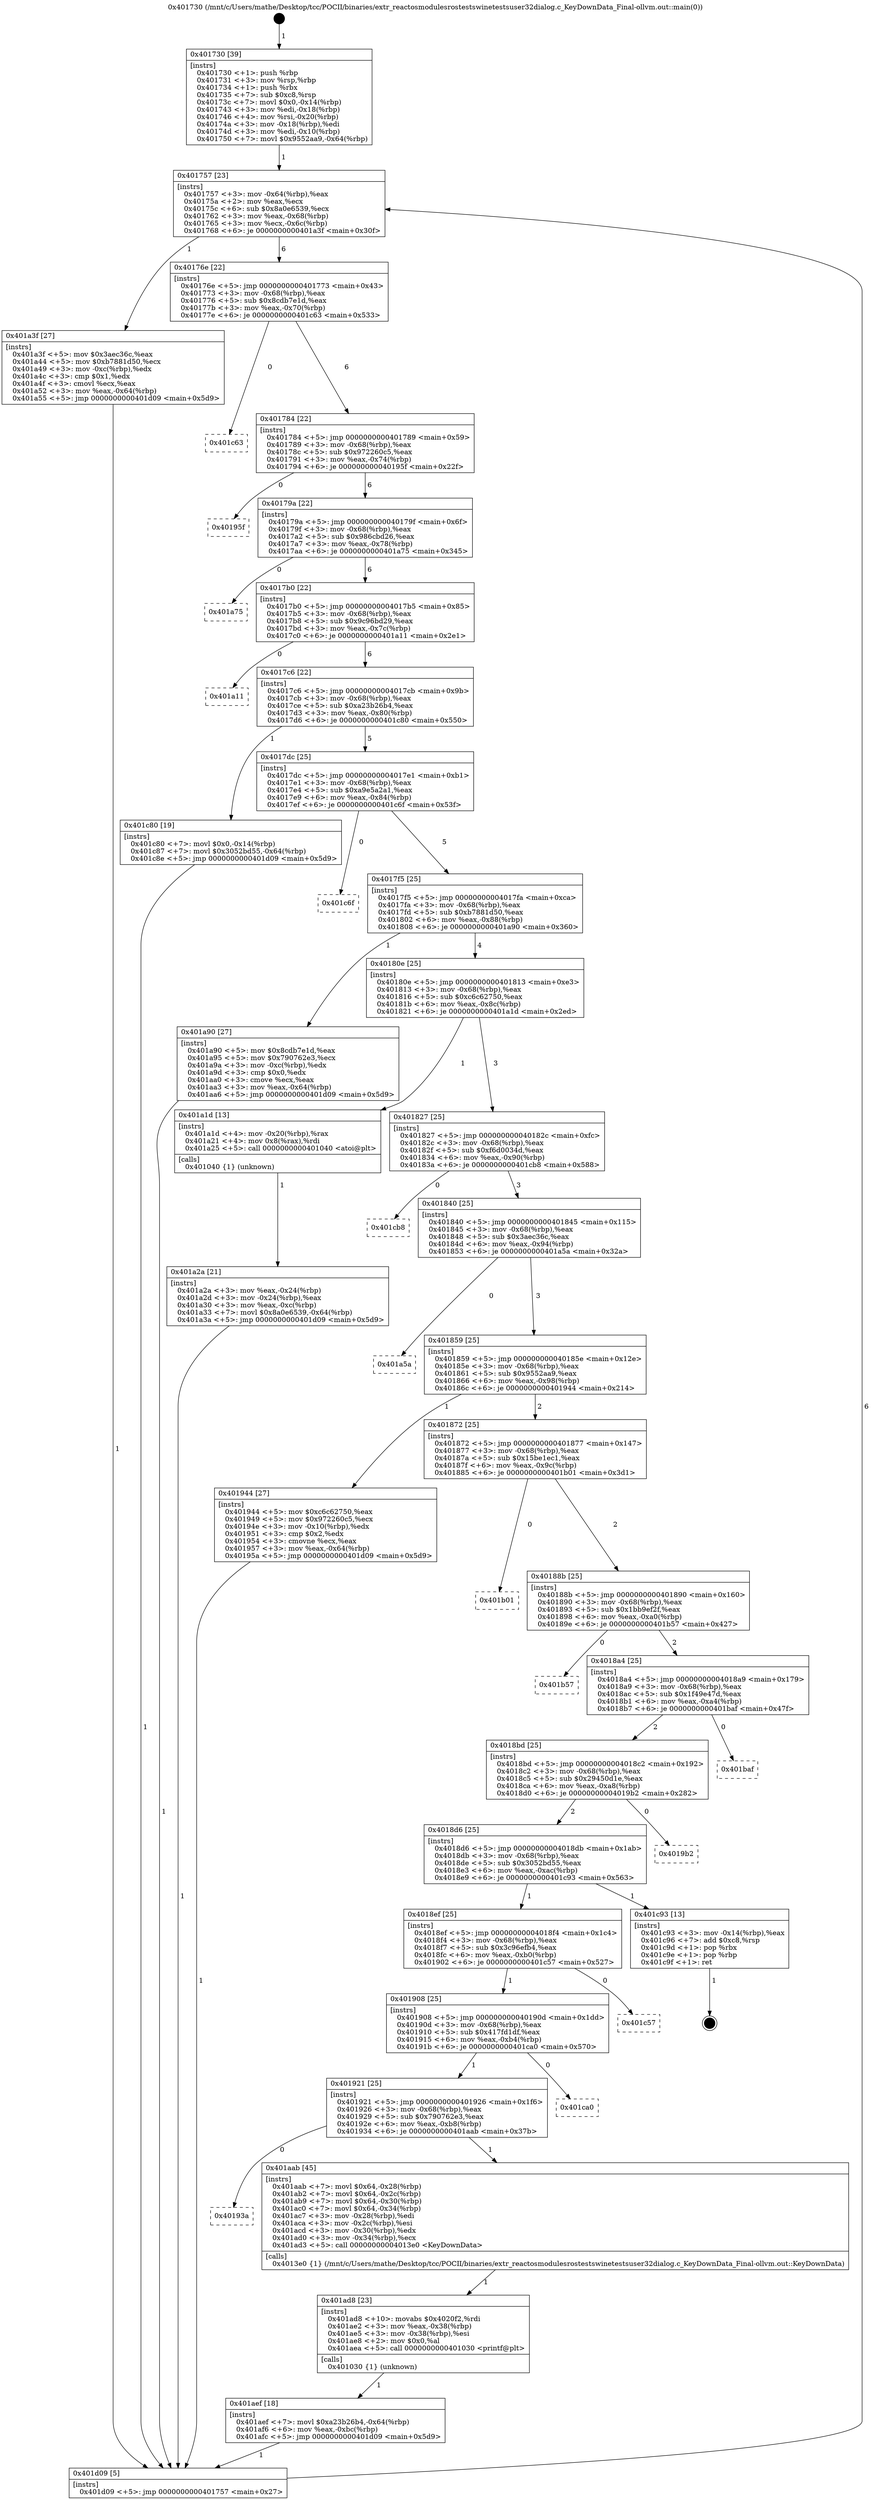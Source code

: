digraph "0x401730" {
  label = "0x401730 (/mnt/c/Users/mathe/Desktop/tcc/POCII/binaries/extr_reactosmodulesrostestswinetestsuser32dialog.c_KeyDownData_Final-ollvm.out::main(0))"
  labelloc = "t"
  node[shape=record]

  Entry [label="",width=0.3,height=0.3,shape=circle,fillcolor=black,style=filled]
  "0x401757" [label="{
     0x401757 [23]\l
     | [instrs]\l
     &nbsp;&nbsp;0x401757 \<+3\>: mov -0x64(%rbp),%eax\l
     &nbsp;&nbsp;0x40175a \<+2\>: mov %eax,%ecx\l
     &nbsp;&nbsp;0x40175c \<+6\>: sub $0x8a0e6539,%ecx\l
     &nbsp;&nbsp;0x401762 \<+3\>: mov %eax,-0x68(%rbp)\l
     &nbsp;&nbsp;0x401765 \<+3\>: mov %ecx,-0x6c(%rbp)\l
     &nbsp;&nbsp;0x401768 \<+6\>: je 0000000000401a3f \<main+0x30f\>\l
  }"]
  "0x401a3f" [label="{
     0x401a3f [27]\l
     | [instrs]\l
     &nbsp;&nbsp;0x401a3f \<+5\>: mov $0x3aec36c,%eax\l
     &nbsp;&nbsp;0x401a44 \<+5\>: mov $0xb7881d50,%ecx\l
     &nbsp;&nbsp;0x401a49 \<+3\>: mov -0xc(%rbp),%edx\l
     &nbsp;&nbsp;0x401a4c \<+3\>: cmp $0x1,%edx\l
     &nbsp;&nbsp;0x401a4f \<+3\>: cmovl %ecx,%eax\l
     &nbsp;&nbsp;0x401a52 \<+3\>: mov %eax,-0x64(%rbp)\l
     &nbsp;&nbsp;0x401a55 \<+5\>: jmp 0000000000401d09 \<main+0x5d9\>\l
  }"]
  "0x40176e" [label="{
     0x40176e [22]\l
     | [instrs]\l
     &nbsp;&nbsp;0x40176e \<+5\>: jmp 0000000000401773 \<main+0x43\>\l
     &nbsp;&nbsp;0x401773 \<+3\>: mov -0x68(%rbp),%eax\l
     &nbsp;&nbsp;0x401776 \<+5\>: sub $0x8cdb7e1d,%eax\l
     &nbsp;&nbsp;0x40177b \<+3\>: mov %eax,-0x70(%rbp)\l
     &nbsp;&nbsp;0x40177e \<+6\>: je 0000000000401c63 \<main+0x533\>\l
  }"]
  Exit [label="",width=0.3,height=0.3,shape=circle,fillcolor=black,style=filled,peripheries=2]
  "0x401c63" [label="{
     0x401c63\l
  }", style=dashed]
  "0x401784" [label="{
     0x401784 [22]\l
     | [instrs]\l
     &nbsp;&nbsp;0x401784 \<+5\>: jmp 0000000000401789 \<main+0x59\>\l
     &nbsp;&nbsp;0x401789 \<+3\>: mov -0x68(%rbp),%eax\l
     &nbsp;&nbsp;0x40178c \<+5\>: sub $0x972260c5,%eax\l
     &nbsp;&nbsp;0x401791 \<+3\>: mov %eax,-0x74(%rbp)\l
     &nbsp;&nbsp;0x401794 \<+6\>: je 000000000040195f \<main+0x22f\>\l
  }"]
  "0x401aef" [label="{
     0x401aef [18]\l
     | [instrs]\l
     &nbsp;&nbsp;0x401aef \<+7\>: movl $0xa23b26b4,-0x64(%rbp)\l
     &nbsp;&nbsp;0x401af6 \<+6\>: mov %eax,-0xbc(%rbp)\l
     &nbsp;&nbsp;0x401afc \<+5\>: jmp 0000000000401d09 \<main+0x5d9\>\l
  }"]
  "0x40195f" [label="{
     0x40195f\l
  }", style=dashed]
  "0x40179a" [label="{
     0x40179a [22]\l
     | [instrs]\l
     &nbsp;&nbsp;0x40179a \<+5\>: jmp 000000000040179f \<main+0x6f\>\l
     &nbsp;&nbsp;0x40179f \<+3\>: mov -0x68(%rbp),%eax\l
     &nbsp;&nbsp;0x4017a2 \<+5\>: sub $0x986cbd26,%eax\l
     &nbsp;&nbsp;0x4017a7 \<+3\>: mov %eax,-0x78(%rbp)\l
     &nbsp;&nbsp;0x4017aa \<+6\>: je 0000000000401a75 \<main+0x345\>\l
  }"]
  "0x401ad8" [label="{
     0x401ad8 [23]\l
     | [instrs]\l
     &nbsp;&nbsp;0x401ad8 \<+10\>: movabs $0x4020f2,%rdi\l
     &nbsp;&nbsp;0x401ae2 \<+3\>: mov %eax,-0x38(%rbp)\l
     &nbsp;&nbsp;0x401ae5 \<+3\>: mov -0x38(%rbp),%esi\l
     &nbsp;&nbsp;0x401ae8 \<+2\>: mov $0x0,%al\l
     &nbsp;&nbsp;0x401aea \<+5\>: call 0000000000401030 \<printf@plt\>\l
     | [calls]\l
     &nbsp;&nbsp;0x401030 \{1\} (unknown)\l
  }"]
  "0x401a75" [label="{
     0x401a75\l
  }", style=dashed]
  "0x4017b0" [label="{
     0x4017b0 [22]\l
     | [instrs]\l
     &nbsp;&nbsp;0x4017b0 \<+5\>: jmp 00000000004017b5 \<main+0x85\>\l
     &nbsp;&nbsp;0x4017b5 \<+3\>: mov -0x68(%rbp),%eax\l
     &nbsp;&nbsp;0x4017b8 \<+5\>: sub $0x9c96bd29,%eax\l
     &nbsp;&nbsp;0x4017bd \<+3\>: mov %eax,-0x7c(%rbp)\l
     &nbsp;&nbsp;0x4017c0 \<+6\>: je 0000000000401a11 \<main+0x2e1\>\l
  }"]
  "0x40193a" [label="{
     0x40193a\l
  }", style=dashed]
  "0x401a11" [label="{
     0x401a11\l
  }", style=dashed]
  "0x4017c6" [label="{
     0x4017c6 [22]\l
     | [instrs]\l
     &nbsp;&nbsp;0x4017c6 \<+5\>: jmp 00000000004017cb \<main+0x9b\>\l
     &nbsp;&nbsp;0x4017cb \<+3\>: mov -0x68(%rbp),%eax\l
     &nbsp;&nbsp;0x4017ce \<+5\>: sub $0xa23b26b4,%eax\l
     &nbsp;&nbsp;0x4017d3 \<+3\>: mov %eax,-0x80(%rbp)\l
     &nbsp;&nbsp;0x4017d6 \<+6\>: je 0000000000401c80 \<main+0x550\>\l
  }"]
  "0x401aab" [label="{
     0x401aab [45]\l
     | [instrs]\l
     &nbsp;&nbsp;0x401aab \<+7\>: movl $0x64,-0x28(%rbp)\l
     &nbsp;&nbsp;0x401ab2 \<+7\>: movl $0x64,-0x2c(%rbp)\l
     &nbsp;&nbsp;0x401ab9 \<+7\>: movl $0x64,-0x30(%rbp)\l
     &nbsp;&nbsp;0x401ac0 \<+7\>: movl $0x64,-0x34(%rbp)\l
     &nbsp;&nbsp;0x401ac7 \<+3\>: mov -0x28(%rbp),%edi\l
     &nbsp;&nbsp;0x401aca \<+3\>: mov -0x2c(%rbp),%esi\l
     &nbsp;&nbsp;0x401acd \<+3\>: mov -0x30(%rbp),%edx\l
     &nbsp;&nbsp;0x401ad0 \<+3\>: mov -0x34(%rbp),%ecx\l
     &nbsp;&nbsp;0x401ad3 \<+5\>: call 00000000004013e0 \<KeyDownData\>\l
     | [calls]\l
     &nbsp;&nbsp;0x4013e0 \{1\} (/mnt/c/Users/mathe/Desktop/tcc/POCII/binaries/extr_reactosmodulesrostestswinetestsuser32dialog.c_KeyDownData_Final-ollvm.out::KeyDownData)\l
  }"]
  "0x401c80" [label="{
     0x401c80 [19]\l
     | [instrs]\l
     &nbsp;&nbsp;0x401c80 \<+7\>: movl $0x0,-0x14(%rbp)\l
     &nbsp;&nbsp;0x401c87 \<+7\>: movl $0x3052bd55,-0x64(%rbp)\l
     &nbsp;&nbsp;0x401c8e \<+5\>: jmp 0000000000401d09 \<main+0x5d9\>\l
  }"]
  "0x4017dc" [label="{
     0x4017dc [25]\l
     | [instrs]\l
     &nbsp;&nbsp;0x4017dc \<+5\>: jmp 00000000004017e1 \<main+0xb1\>\l
     &nbsp;&nbsp;0x4017e1 \<+3\>: mov -0x68(%rbp),%eax\l
     &nbsp;&nbsp;0x4017e4 \<+5\>: sub $0xa9e5a2a1,%eax\l
     &nbsp;&nbsp;0x4017e9 \<+6\>: mov %eax,-0x84(%rbp)\l
     &nbsp;&nbsp;0x4017ef \<+6\>: je 0000000000401c6f \<main+0x53f\>\l
  }"]
  "0x401921" [label="{
     0x401921 [25]\l
     | [instrs]\l
     &nbsp;&nbsp;0x401921 \<+5\>: jmp 0000000000401926 \<main+0x1f6\>\l
     &nbsp;&nbsp;0x401926 \<+3\>: mov -0x68(%rbp),%eax\l
     &nbsp;&nbsp;0x401929 \<+5\>: sub $0x790762e3,%eax\l
     &nbsp;&nbsp;0x40192e \<+6\>: mov %eax,-0xb8(%rbp)\l
     &nbsp;&nbsp;0x401934 \<+6\>: je 0000000000401aab \<main+0x37b\>\l
  }"]
  "0x401c6f" [label="{
     0x401c6f\l
  }", style=dashed]
  "0x4017f5" [label="{
     0x4017f5 [25]\l
     | [instrs]\l
     &nbsp;&nbsp;0x4017f5 \<+5\>: jmp 00000000004017fa \<main+0xca\>\l
     &nbsp;&nbsp;0x4017fa \<+3\>: mov -0x68(%rbp),%eax\l
     &nbsp;&nbsp;0x4017fd \<+5\>: sub $0xb7881d50,%eax\l
     &nbsp;&nbsp;0x401802 \<+6\>: mov %eax,-0x88(%rbp)\l
     &nbsp;&nbsp;0x401808 \<+6\>: je 0000000000401a90 \<main+0x360\>\l
  }"]
  "0x401ca0" [label="{
     0x401ca0\l
  }", style=dashed]
  "0x401a90" [label="{
     0x401a90 [27]\l
     | [instrs]\l
     &nbsp;&nbsp;0x401a90 \<+5\>: mov $0x8cdb7e1d,%eax\l
     &nbsp;&nbsp;0x401a95 \<+5\>: mov $0x790762e3,%ecx\l
     &nbsp;&nbsp;0x401a9a \<+3\>: mov -0xc(%rbp),%edx\l
     &nbsp;&nbsp;0x401a9d \<+3\>: cmp $0x0,%edx\l
     &nbsp;&nbsp;0x401aa0 \<+3\>: cmove %ecx,%eax\l
     &nbsp;&nbsp;0x401aa3 \<+3\>: mov %eax,-0x64(%rbp)\l
     &nbsp;&nbsp;0x401aa6 \<+5\>: jmp 0000000000401d09 \<main+0x5d9\>\l
  }"]
  "0x40180e" [label="{
     0x40180e [25]\l
     | [instrs]\l
     &nbsp;&nbsp;0x40180e \<+5\>: jmp 0000000000401813 \<main+0xe3\>\l
     &nbsp;&nbsp;0x401813 \<+3\>: mov -0x68(%rbp),%eax\l
     &nbsp;&nbsp;0x401816 \<+5\>: sub $0xc6c62750,%eax\l
     &nbsp;&nbsp;0x40181b \<+6\>: mov %eax,-0x8c(%rbp)\l
     &nbsp;&nbsp;0x401821 \<+6\>: je 0000000000401a1d \<main+0x2ed\>\l
  }"]
  "0x401908" [label="{
     0x401908 [25]\l
     | [instrs]\l
     &nbsp;&nbsp;0x401908 \<+5\>: jmp 000000000040190d \<main+0x1dd\>\l
     &nbsp;&nbsp;0x40190d \<+3\>: mov -0x68(%rbp),%eax\l
     &nbsp;&nbsp;0x401910 \<+5\>: sub $0x417fd1df,%eax\l
     &nbsp;&nbsp;0x401915 \<+6\>: mov %eax,-0xb4(%rbp)\l
     &nbsp;&nbsp;0x40191b \<+6\>: je 0000000000401ca0 \<main+0x570\>\l
  }"]
  "0x401a1d" [label="{
     0x401a1d [13]\l
     | [instrs]\l
     &nbsp;&nbsp;0x401a1d \<+4\>: mov -0x20(%rbp),%rax\l
     &nbsp;&nbsp;0x401a21 \<+4\>: mov 0x8(%rax),%rdi\l
     &nbsp;&nbsp;0x401a25 \<+5\>: call 0000000000401040 \<atoi@plt\>\l
     | [calls]\l
     &nbsp;&nbsp;0x401040 \{1\} (unknown)\l
  }"]
  "0x401827" [label="{
     0x401827 [25]\l
     | [instrs]\l
     &nbsp;&nbsp;0x401827 \<+5\>: jmp 000000000040182c \<main+0xfc\>\l
     &nbsp;&nbsp;0x40182c \<+3\>: mov -0x68(%rbp),%eax\l
     &nbsp;&nbsp;0x40182f \<+5\>: sub $0xf6d0034d,%eax\l
     &nbsp;&nbsp;0x401834 \<+6\>: mov %eax,-0x90(%rbp)\l
     &nbsp;&nbsp;0x40183a \<+6\>: je 0000000000401cb8 \<main+0x588\>\l
  }"]
  "0x401c57" [label="{
     0x401c57\l
  }", style=dashed]
  "0x401cb8" [label="{
     0x401cb8\l
  }", style=dashed]
  "0x401840" [label="{
     0x401840 [25]\l
     | [instrs]\l
     &nbsp;&nbsp;0x401840 \<+5\>: jmp 0000000000401845 \<main+0x115\>\l
     &nbsp;&nbsp;0x401845 \<+3\>: mov -0x68(%rbp),%eax\l
     &nbsp;&nbsp;0x401848 \<+5\>: sub $0x3aec36c,%eax\l
     &nbsp;&nbsp;0x40184d \<+6\>: mov %eax,-0x94(%rbp)\l
     &nbsp;&nbsp;0x401853 \<+6\>: je 0000000000401a5a \<main+0x32a\>\l
  }"]
  "0x4018ef" [label="{
     0x4018ef [25]\l
     | [instrs]\l
     &nbsp;&nbsp;0x4018ef \<+5\>: jmp 00000000004018f4 \<main+0x1c4\>\l
     &nbsp;&nbsp;0x4018f4 \<+3\>: mov -0x68(%rbp),%eax\l
     &nbsp;&nbsp;0x4018f7 \<+5\>: sub $0x3c96efb4,%eax\l
     &nbsp;&nbsp;0x4018fc \<+6\>: mov %eax,-0xb0(%rbp)\l
     &nbsp;&nbsp;0x401902 \<+6\>: je 0000000000401c57 \<main+0x527\>\l
  }"]
  "0x401a5a" [label="{
     0x401a5a\l
  }", style=dashed]
  "0x401859" [label="{
     0x401859 [25]\l
     | [instrs]\l
     &nbsp;&nbsp;0x401859 \<+5\>: jmp 000000000040185e \<main+0x12e\>\l
     &nbsp;&nbsp;0x40185e \<+3\>: mov -0x68(%rbp),%eax\l
     &nbsp;&nbsp;0x401861 \<+5\>: sub $0x9552aa9,%eax\l
     &nbsp;&nbsp;0x401866 \<+6\>: mov %eax,-0x98(%rbp)\l
     &nbsp;&nbsp;0x40186c \<+6\>: je 0000000000401944 \<main+0x214\>\l
  }"]
  "0x401c93" [label="{
     0x401c93 [13]\l
     | [instrs]\l
     &nbsp;&nbsp;0x401c93 \<+3\>: mov -0x14(%rbp),%eax\l
     &nbsp;&nbsp;0x401c96 \<+7\>: add $0xc8,%rsp\l
     &nbsp;&nbsp;0x401c9d \<+1\>: pop %rbx\l
     &nbsp;&nbsp;0x401c9e \<+1\>: pop %rbp\l
     &nbsp;&nbsp;0x401c9f \<+1\>: ret\l
  }"]
  "0x401944" [label="{
     0x401944 [27]\l
     | [instrs]\l
     &nbsp;&nbsp;0x401944 \<+5\>: mov $0xc6c62750,%eax\l
     &nbsp;&nbsp;0x401949 \<+5\>: mov $0x972260c5,%ecx\l
     &nbsp;&nbsp;0x40194e \<+3\>: mov -0x10(%rbp),%edx\l
     &nbsp;&nbsp;0x401951 \<+3\>: cmp $0x2,%edx\l
     &nbsp;&nbsp;0x401954 \<+3\>: cmovne %ecx,%eax\l
     &nbsp;&nbsp;0x401957 \<+3\>: mov %eax,-0x64(%rbp)\l
     &nbsp;&nbsp;0x40195a \<+5\>: jmp 0000000000401d09 \<main+0x5d9\>\l
  }"]
  "0x401872" [label="{
     0x401872 [25]\l
     | [instrs]\l
     &nbsp;&nbsp;0x401872 \<+5\>: jmp 0000000000401877 \<main+0x147\>\l
     &nbsp;&nbsp;0x401877 \<+3\>: mov -0x68(%rbp),%eax\l
     &nbsp;&nbsp;0x40187a \<+5\>: sub $0x15be1ec1,%eax\l
     &nbsp;&nbsp;0x40187f \<+6\>: mov %eax,-0x9c(%rbp)\l
     &nbsp;&nbsp;0x401885 \<+6\>: je 0000000000401b01 \<main+0x3d1\>\l
  }"]
  "0x401d09" [label="{
     0x401d09 [5]\l
     | [instrs]\l
     &nbsp;&nbsp;0x401d09 \<+5\>: jmp 0000000000401757 \<main+0x27\>\l
  }"]
  "0x401730" [label="{
     0x401730 [39]\l
     | [instrs]\l
     &nbsp;&nbsp;0x401730 \<+1\>: push %rbp\l
     &nbsp;&nbsp;0x401731 \<+3\>: mov %rsp,%rbp\l
     &nbsp;&nbsp;0x401734 \<+1\>: push %rbx\l
     &nbsp;&nbsp;0x401735 \<+7\>: sub $0xc8,%rsp\l
     &nbsp;&nbsp;0x40173c \<+7\>: movl $0x0,-0x14(%rbp)\l
     &nbsp;&nbsp;0x401743 \<+3\>: mov %edi,-0x18(%rbp)\l
     &nbsp;&nbsp;0x401746 \<+4\>: mov %rsi,-0x20(%rbp)\l
     &nbsp;&nbsp;0x40174a \<+3\>: mov -0x18(%rbp),%edi\l
     &nbsp;&nbsp;0x40174d \<+3\>: mov %edi,-0x10(%rbp)\l
     &nbsp;&nbsp;0x401750 \<+7\>: movl $0x9552aa9,-0x64(%rbp)\l
  }"]
  "0x401a2a" [label="{
     0x401a2a [21]\l
     | [instrs]\l
     &nbsp;&nbsp;0x401a2a \<+3\>: mov %eax,-0x24(%rbp)\l
     &nbsp;&nbsp;0x401a2d \<+3\>: mov -0x24(%rbp),%eax\l
     &nbsp;&nbsp;0x401a30 \<+3\>: mov %eax,-0xc(%rbp)\l
     &nbsp;&nbsp;0x401a33 \<+7\>: movl $0x8a0e6539,-0x64(%rbp)\l
     &nbsp;&nbsp;0x401a3a \<+5\>: jmp 0000000000401d09 \<main+0x5d9\>\l
  }"]
  "0x4018d6" [label="{
     0x4018d6 [25]\l
     | [instrs]\l
     &nbsp;&nbsp;0x4018d6 \<+5\>: jmp 00000000004018db \<main+0x1ab\>\l
     &nbsp;&nbsp;0x4018db \<+3\>: mov -0x68(%rbp),%eax\l
     &nbsp;&nbsp;0x4018de \<+5\>: sub $0x3052bd55,%eax\l
     &nbsp;&nbsp;0x4018e3 \<+6\>: mov %eax,-0xac(%rbp)\l
     &nbsp;&nbsp;0x4018e9 \<+6\>: je 0000000000401c93 \<main+0x563\>\l
  }"]
  "0x401b01" [label="{
     0x401b01\l
  }", style=dashed]
  "0x40188b" [label="{
     0x40188b [25]\l
     | [instrs]\l
     &nbsp;&nbsp;0x40188b \<+5\>: jmp 0000000000401890 \<main+0x160\>\l
     &nbsp;&nbsp;0x401890 \<+3\>: mov -0x68(%rbp),%eax\l
     &nbsp;&nbsp;0x401893 \<+5\>: sub $0x1bb9ef2f,%eax\l
     &nbsp;&nbsp;0x401898 \<+6\>: mov %eax,-0xa0(%rbp)\l
     &nbsp;&nbsp;0x40189e \<+6\>: je 0000000000401b57 \<main+0x427\>\l
  }"]
  "0x4019b2" [label="{
     0x4019b2\l
  }", style=dashed]
  "0x401b57" [label="{
     0x401b57\l
  }", style=dashed]
  "0x4018a4" [label="{
     0x4018a4 [25]\l
     | [instrs]\l
     &nbsp;&nbsp;0x4018a4 \<+5\>: jmp 00000000004018a9 \<main+0x179\>\l
     &nbsp;&nbsp;0x4018a9 \<+3\>: mov -0x68(%rbp),%eax\l
     &nbsp;&nbsp;0x4018ac \<+5\>: sub $0x1f49e47d,%eax\l
     &nbsp;&nbsp;0x4018b1 \<+6\>: mov %eax,-0xa4(%rbp)\l
     &nbsp;&nbsp;0x4018b7 \<+6\>: je 0000000000401baf \<main+0x47f\>\l
  }"]
  "0x4018bd" [label="{
     0x4018bd [25]\l
     | [instrs]\l
     &nbsp;&nbsp;0x4018bd \<+5\>: jmp 00000000004018c2 \<main+0x192\>\l
     &nbsp;&nbsp;0x4018c2 \<+3\>: mov -0x68(%rbp),%eax\l
     &nbsp;&nbsp;0x4018c5 \<+5\>: sub $0x29450d1e,%eax\l
     &nbsp;&nbsp;0x4018ca \<+6\>: mov %eax,-0xa8(%rbp)\l
     &nbsp;&nbsp;0x4018d0 \<+6\>: je 00000000004019b2 \<main+0x282\>\l
  }"]
  "0x401baf" [label="{
     0x401baf\l
  }", style=dashed]
  Entry -> "0x401730" [label=" 1"]
  "0x401757" -> "0x401a3f" [label=" 1"]
  "0x401757" -> "0x40176e" [label=" 6"]
  "0x401c93" -> Exit [label=" 1"]
  "0x40176e" -> "0x401c63" [label=" 0"]
  "0x40176e" -> "0x401784" [label=" 6"]
  "0x401c80" -> "0x401d09" [label=" 1"]
  "0x401784" -> "0x40195f" [label=" 0"]
  "0x401784" -> "0x40179a" [label=" 6"]
  "0x401aef" -> "0x401d09" [label=" 1"]
  "0x40179a" -> "0x401a75" [label=" 0"]
  "0x40179a" -> "0x4017b0" [label=" 6"]
  "0x401ad8" -> "0x401aef" [label=" 1"]
  "0x4017b0" -> "0x401a11" [label=" 0"]
  "0x4017b0" -> "0x4017c6" [label=" 6"]
  "0x401aab" -> "0x401ad8" [label=" 1"]
  "0x4017c6" -> "0x401c80" [label=" 1"]
  "0x4017c6" -> "0x4017dc" [label=" 5"]
  "0x401921" -> "0x40193a" [label=" 0"]
  "0x4017dc" -> "0x401c6f" [label=" 0"]
  "0x4017dc" -> "0x4017f5" [label=" 5"]
  "0x401921" -> "0x401aab" [label=" 1"]
  "0x4017f5" -> "0x401a90" [label=" 1"]
  "0x4017f5" -> "0x40180e" [label=" 4"]
  "0x401908" -> "0x401921" [label=" 1"]
  "0x40180e" -> "0x401a1d" [label=" 1"]
  "0x40180e" -> "0x401827" [label=" 3"]
  "0x401908" -> "0x401ca0" [label=" 0"]
  "0x401827" -> "0x401cb8" [label=" 0"]
  "0x401827" -> "0x401840" [label=" 3"]
  "0x4018ef" -> "0x401908" [label=" 1"]
  "0x401840" -> "0x401a5a" [label=" 0"]
  "0x401840" -> "0x401859" [label=" 3"]
  "0x4018ef" -> "0x401c57" [label=" 0"]
  "0x401859" -> "0x401944" [label=" 1"]
  "0x401859" -> "0x401872" [label=" 2"]
  "0x401944" -> "0x401d09" [label=" 1"]
  "0x401730" -> "0x401757" [label=" 1"]
  "0x401d09" -> "0x401757" [label=" 6"]
  "0x401a1d" -> "0x401a2a" [label=" 1"]
  "0x401a2a" -> "0x401d09" [label=" 1"]
  "0x401a3f" -> "0x401d09" [label=" 1"]
  "0x401a90" -> "0x401d09" [label=" 1"]
  "0x4018d6" -> "0x4018ef" [label=" 1"]
  "0x401872" -> "0x401b01" [label=" 0"]
  "0x401872" -> "0x40188b" [label=" 2"]
  "0x4018d6" -> "0x401c93" [label=" 1"]
  "0x40188b" -> "0x401b57" [label=" 0"]
  "0x40188b" -> "0x4018a4" [label=" 2"]
  "0x4018bd" -> "0x4018d6" [label=" 2"]
  "0x4018a4" -> "0x401baf" [label=" 0"]
  "0x4018a4" -> "0x4018bd" [label=" 2"]
  "0x4018bd" -> "0x4019b2" [label=" 0"]
}
